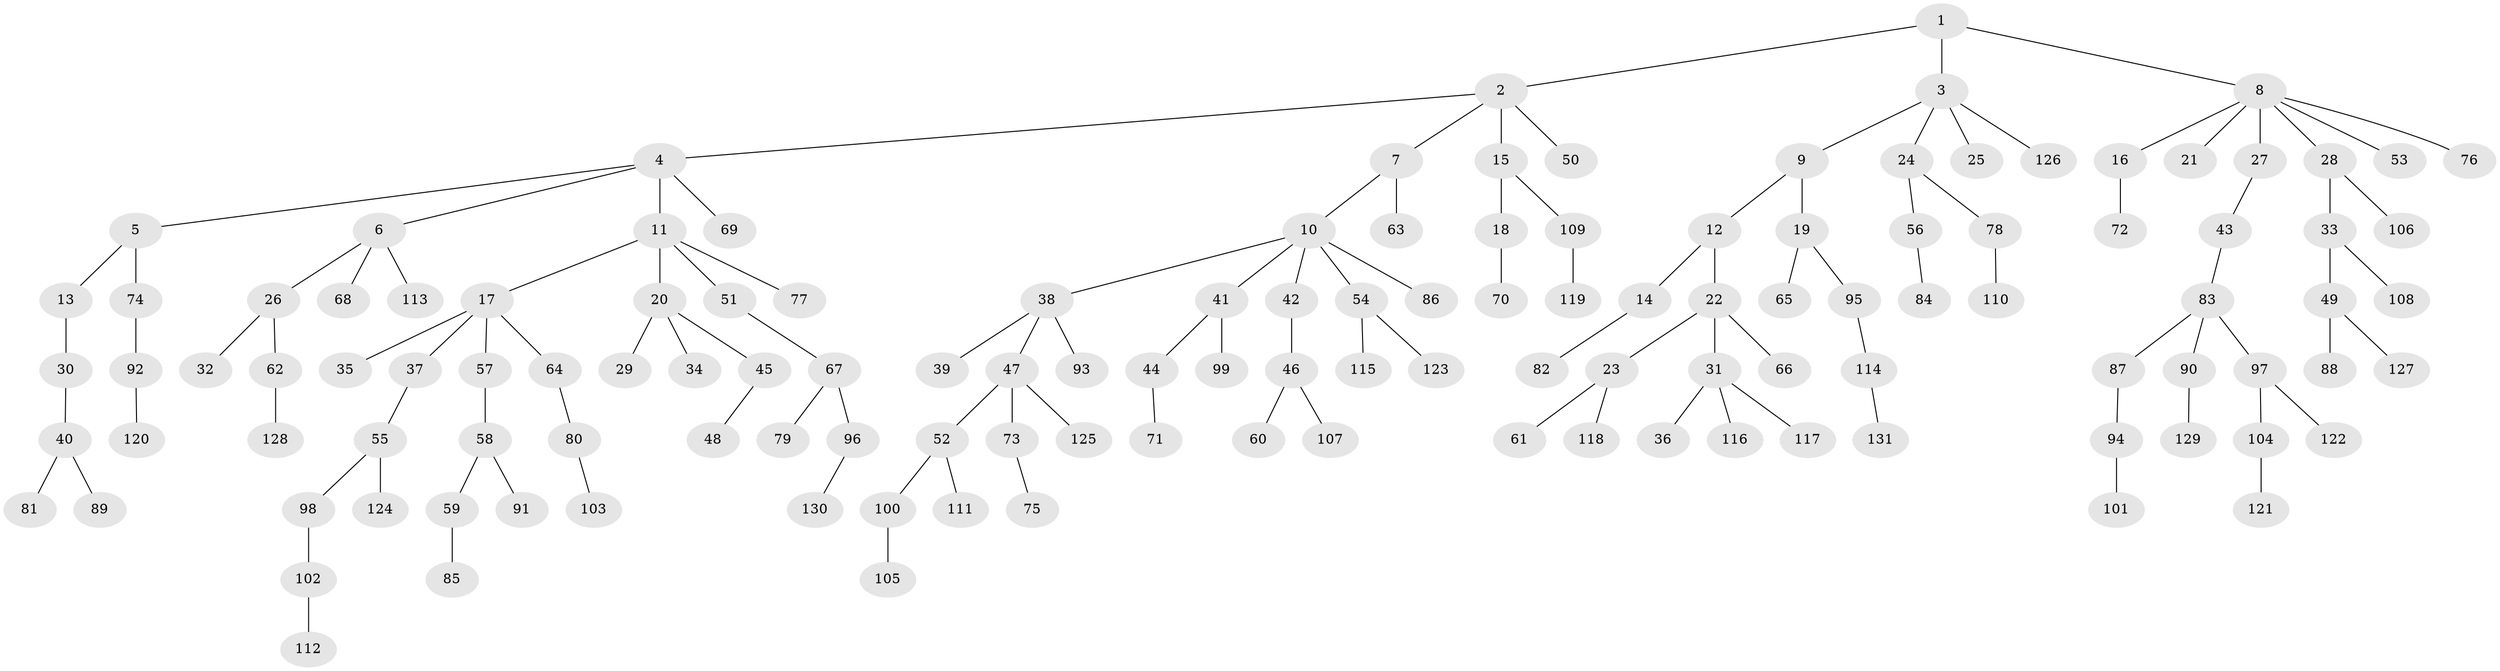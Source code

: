 // Generated by graph-tools (version 1.1) at 2025/02/03/09/25 03:02:23]
// undirected, 131 vertices, 130 edges
graph export_dot {
graph [start="1"]
  node [color=gray90,style=filled];
  1;
  2;
  3;
  4;
  5;
  6;
  7;
  8;
  9;
  10;
  11;
  12;
  13;
  14;
  15;
  16;
  17;
  18;
  19;
  20;
  21;
  22;
  23;
  24;
  25;
  26;
  27;
  28;
  29;
  30;
  31;
  32;
  33;
  34;
  35;
  36;
  37;
  38;
  39;
  40;
  41;
  42;
  43;
  44;
  45;
  46;
  47;
  48;
  49;
  50;
  51;
  52;
  53;
  54;
  55;
  56;
  57;
  58;
  59;
  60;
  61;
  62;
  63;
  64;
  65;
  66;
  67;
  68;
  69;
  70;
  71;
  72;
  73;
  74;
  75;
  76;
  77;
  78;
  79;
  80;
  81;
  82;
  83;
  84;
  85;
  86;
  87;
  88;
  89;
  90;
  91;
  92;
  93;
  94;
  95;
  96;
  97;
  98;
  99;
  100;
  101;
  102;
  103;
  104;
  105;
  106;
  107;
  108;
  109;
  110;
  111;
  112;
  113;
  114;
  115;
  116;
  117;
  118;
  119;
  120;
  121;
  122;
  123;
  124;
  125;
  126;
  127;
  128;
  129;
  130;
  131;
  1 -- 2;
  1 -- 3;
  1 -- 8;
  2 -- 4;
  2 -- 7;
  2 -- 15;
  2 -- 50;
  3 -- 9;
  3 -- 24;
  3 -- 25;
  3 -- 126;
  4 -- 5;
  4 -- 6;
  4 -- 11;
  4 -- 69;
  5 -- 13;
  5 -- 74;
  6 -- 26;
  6 -- 68;
  6 -- 113;
  7 -- 10;
  7 -- 63;
  8 -- 16;
  8 -- 21;
  8 -- 27;
  8 -- 28;
  8 -- 53;
  8 -- 76;
  9 -- 12;
  9 -- 19;
  10 -- 38;
  10 -- 41;
  10 -- 42;
  10 -- 54;
  10 -- 86;
  11 -- 17;
  11 -- 20;
  11 -- 51;
  11 -- 77;
  12 -- 14;
  12 -- 22;
  13 -- 30;
  14 -- 82;
  15 -- 18;
  15 -- 109;
  16 -- 72;
  17 -- 35;
  17 -- 37;
  17 -- 57;
  17 -- 64;
  18 -- 70;
  19 -- 65;
  19 -- 95;
  20 -- 29;
  20 -- 34;
  20 -- 45;
  22 -- 23;
  22 -- 31;
  22 -- 66;
  23 -- 61;
  23 -- 118;
  24 -- 56;
  24 -- 78;
  26 -- 32;
  26 -- 62;
  27 -- 43;
  28 -- 33;
  28 -- 106;
  30 -- 40;
  31 -- 36;
  31 -- 116;
  31 -- 117;
  33 -- 49;
  33 -- 108;
  37 -- 55;
  38 -- 39;
  38 -- 47;
  38 -- 93;
  40 -- 81;
  40 -- 89;
  41 -- 44;
  41 -- 99;
  42 -- 46;
  43 -- 83;
  44 -- 71;
  45 -- 48;
  46 -- 60;
  46 -- 107;
  47 -- 52;
  47 -- 73;
  47 -- 125;
  49 -- 88;
  49 -- 127;
  51 -- 67;
  52 -- 100;
  52 -- 111;
  54 -- 115;
  54 -- 123;
  55 -- 98;
  55 -- 124;
  56 -- 84;
  57 -- 58;
  58 -- 59;
  58 -- 91;
  59 -- 85;
  62 -- 128;
  64 -- 80;
  67 -- 79;
  67 -- 96;
  73 -- 75;
  74 -- 92;
  78 -- 110;
  80 -- 103;
  83 -- 87;
  83 -- 90;
  83 -- 97;
  87 -- 94;
  90 -- 129;
  92 -- 120;
  94 -- 101;
  95 -- 114;
  96 -- 130;
  97 -- 104;
  97 -- 122;
  98 -- 102;
  100 -- 105;
  102 -- 112;
  104 -- 121;
  109 -- 119;
  114 -- 131;
}
